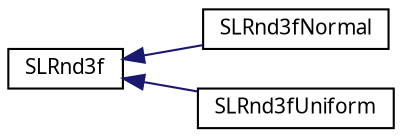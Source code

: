 digraph "Graphical Class Hierarchy"
{
 // LATEX_PDF_SIZE
  edge [fontname="Arial.ttf",fontsize="10",labelfontname="Arial.ttf",labelfontsize="10"];
  node [fontname="Arial.ttf",fontsize="10",shape=record];
  rankdir="LR";
  Node0 [label="SLRnd3f",height=0.2,width=0.4,color="black", fillcolor="white", style="filled",URL="$class_s_l_rnd3f.html",tooltip="Abstract base class for random 3D point generator."];
  Node0 -> Node1 [dir="back",color="midnightblue",fontsize="10",style="solid",fontname="Arial.ttf"];
  Node1 [label="SLRnd3fNormal",height=0.2,width=0.4,color="black", fillcolor="white", style="filled",URL="$class_s_l_rnd3f_normal.html",tooltip="Class for random generator for normal distributed 3D points."];
  Node0 -> Node2 [dir="back",color="midnightblue",fontsize="10",style="solid",fontname="Arial.ttf"];
  Node2 [label="SLRnd3fUniform",height=0.2,width=0.4,color="black", fillcolor="white", style="filled",URL="$class_s_l_rnd3f_uniform.html",tooltip="Class for random generator for uniform distributed 3D points."];
}
